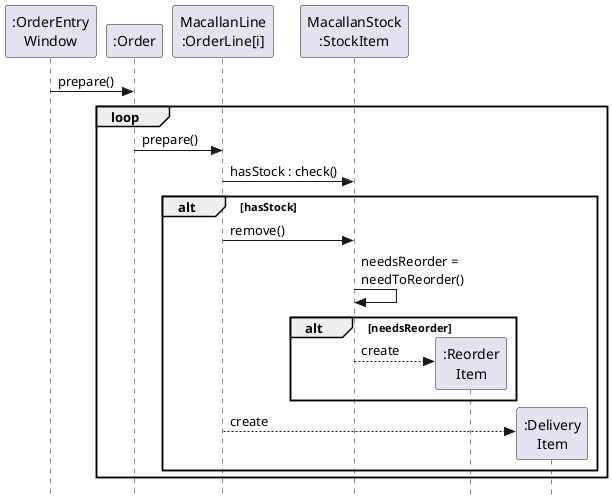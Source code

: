 @startuml Exercice Solution Séquence de Communication
skinparam style strictuml
skinparam backgroundcolor transparent
participant ":OrderEntry\nWindow" as window
participant ":Order" as order
participant "MacallanLine\n:OrderLine[i]" as line
participant "MacallanStock\n:StockItem" as stockItem
participant ":Reorder\nItem" as reorderItem
participant ":Delivery\nItem" as delItem
window -> order : prepare()
loop
order -> line : prepare()
line -> stockItem : hasStock : check()
alt hasStock
    line -> stockItem : remove()
    stockItem -> stockItem : needsReorder =\nneedToReorder()
        alt needsReorder
        create reorderItem
        stockItem --> reorderItem : create
        end
    create delItem
    line --> delItem : create
end
end loop
@enduml